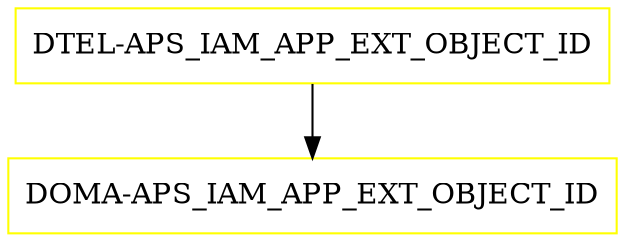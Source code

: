 digraph G {
  "DTEL-APS_IAM_APP_EXT_OBJECT_ID" [shape=box,color=yellow];
  "DOMA-APS_IAM_APP_EXT_OBJECT_ID" [shape=box,color=yellow,URL="./DOMA_APS_IAM_APP_EXT_OBJECT_ID.html"];
  "DTEL-APS_IAM_APP_EXT_OBJECT_ID" -> "DOMA-APS_IAM_APP_EXT_OBJECT_ID";
}
